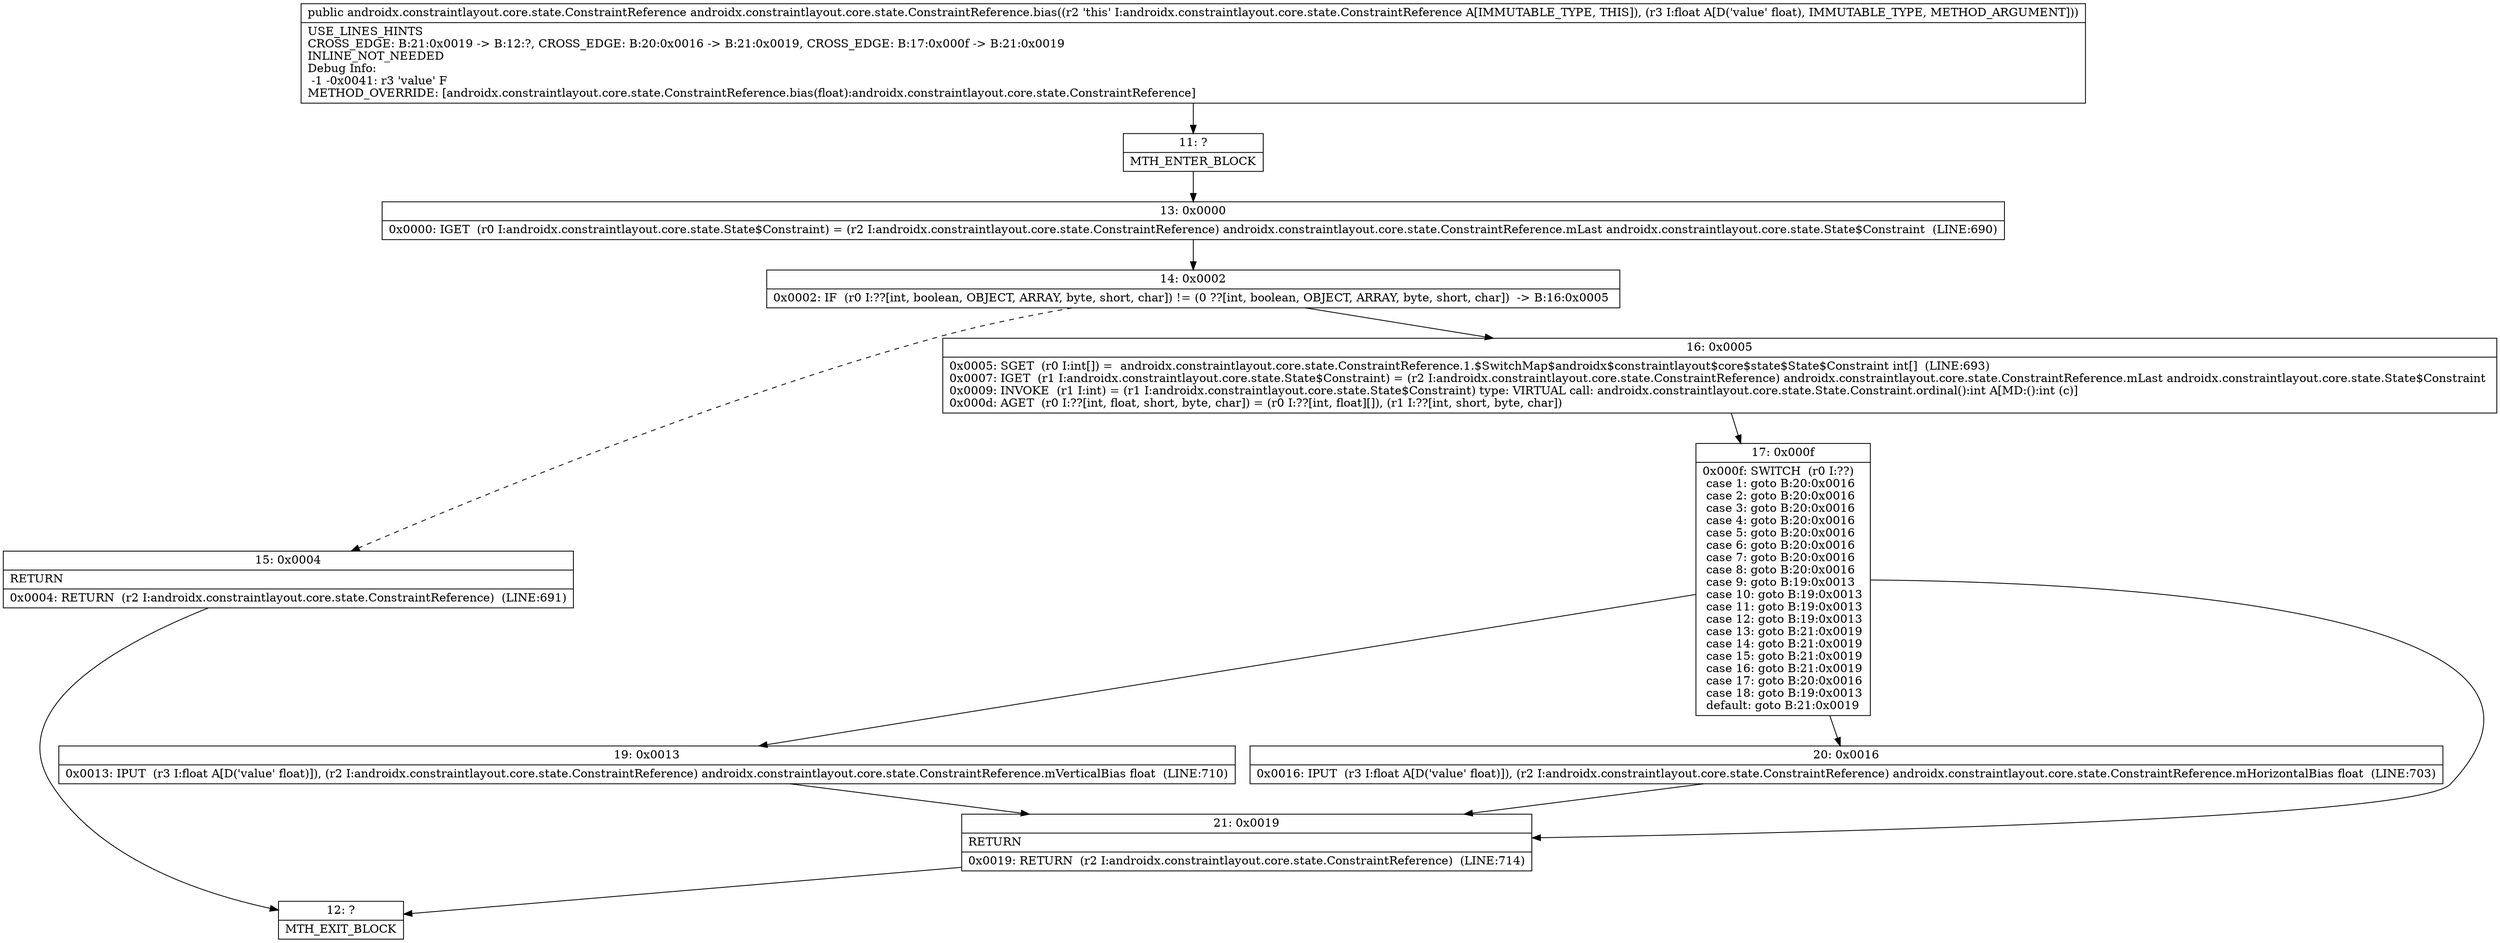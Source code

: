 digraph "CFG forandroidx.constraintlayout.core.state.ConstraintReference.bias(F)Landroidx\/constraintlayout\/core\/state\/ConstraintReference;" {
Node_11 [shape=record,label="{11\:\ ?|MTH_ENTER_BLOCK\l}"];
Node_13 [shape=record,label="{13\:\ 0x0000|0x0000: IGET  (r0 I:androidx.constraintlayout.core.state.State$Constraint) = (r2 I:androidx.constraintlayout.core.state.ConstraintReference) androidx.constraintlayout.core.state.ConstraintReference.mLast androidx.constraintlayout.core.state.State$Constraint  (LINE:690)\l}"];
Node_14 [shape=record,label="{14\:\ 0x0002|0x0002: IF  (r0 I:??[int, boolean, OBJECT, ARRAY, byte, short, char]) != (0 ??[int, boolean, OBJECT, ARRAY, byte, short, char])  \-\> B:16:0x0005 \l}"];
Node_15 [shape=record,label="{15\:\ 0x0004|RETURN\l|0x0004: RETURN  (r2 I:androidx.constraintlayout.core.state.ConstraintReference)  (LINE:691)\l}"];
Node_12 [shape=record,label="{12\:\ ?|MTH_EXIT_BLOCK\l}"];
Node_16 [shape=record,label="{16\:\ 0x0005|0x0005: SGET  (r0 I:int[]) =  androidx.constraintlayout.core.state.ConstraintReference.1.$SwitchMap$androidx$constraintlayout$core$state$State$Constraint int[]  (LINE:693)\l0x0007: IGET  (r1 I:androidx.constraintlayout.core.state.State$Constraint) = (r2 I:androidx.constraintlayout.core.state.ConstraintReference) androidx.constraintlayout.core.state.ConstraintReference.mLast androidx.constraintlayout.core.state.State$Constraint \l0x0009: INVOKE  (r1 I:int) = (r1 I:androidx.constraintlayout.core.state.State$Constraint) type: VIRTUAL call: androidx.constraintlayout.core.state.State.Constraint.ordinal():int A[MD:():int (c)]\l0x000d: AGET  (r0 I:??[int, float, short, byte, char]) = (r0 I:??[int, float][]), (r1 I:??[int, short, byte, char]) \l}"];
Node_17 [shape=record,label="{17\:\ 0x000f|0x000f: SWITCH  (r0 I:??)\l case 1: goto B:20:0x0016\l case 2: goto B:20:0x0016\l case 3: goto B:20:0x0016\l case 4: goto B:20:0x0016\l case 5: goto B:20:0x0016\l case 6: goto B:20:0x0016\l case 7: goto B:20:0x0016\l case 8: goto B:20:0x0016\l case 9: goto B:19:0x0013\l case 10: goto B:19:0x0013\l case 11: goto B:19:0x0013\l case 12: goto B:19:0x0013\l case 13: goto B:21:0x0019\l case 14: goto B:21:0x0019\l case 15: goto B:21:0x0019\l case 16: goto B:21:0x0019\l case 17: goto B:20:0x0016\l case 18: goto B:19:0x0013\l default: goto B:21:0x0019 \l}"];
Node_19 [shape=record,label="{19\:\ 0x0013|0x0013: IPUT  (r3 I:float A[D('value' float)]), (r2 I:androidx.constraintlayout.core.state.ConstraintReference) androidx.constraintlayout.core.state.ConstraintReference.mVerticalBias float  (LINE:710)\l}"];
Node_20 [shape=record,label="{20\:\ 0x0016|0x0016: IPUT  (r3 I:float A[D('value' float)]), (r2 I:androidx.constraintlayout.core.state.ConstraintReference) androidx.constraintlayout.core.state.ConstraintReference.mHorizontalBias float  (LINE:703)\l}"];
Node_21 [shape=record,label="{21\:\ 0x0019|RETURN\l|0x0019: RETURN  (r2 I:androidx.constraintlayout.core.state.ConstraintReference)  (LINE:714)\l}"];
MethodNode[shape=record,label="{public androidx.constraintlayout.core.state.ConstraintReference androidx.constraintlayout.core.state.ConstraintReference.bias((r2 'this' I:androidx.constraintlayout.core.state.ConstraintReference A[IMMUTABLE_TYPE, THIS]), (r3 I:float A[D('value' float), IMMUTABLE_TYPE, METHOD_ARGUMENT]))  | USE_LINES_HINTS\lCROSS_EDGE: B:21:0x0019 \-\> B:12:?, CROSS_EDGE: B:20:0x0016 \-\> B:21:0x0019, CROSS_EDGE: B:17:0x000f \-\> B:21:0x0019\lINLINE_NOT_NEEDED\lDebug Info:\l  \-1 \-0x0041: r3 'value' F\lMETHOD_OVERRIDE: [androidx.constraintlayout.core.state.ConstraintReference.bias(float):androidx.constraintlayout.core.state.ConstraintReference]\l}"];
MethodNode -> Node_11;Node_11 -> Node_13;
Node_13 -> Node_14;
Node_14 -> Node_15[style=dashed];
Node_14 -> Node_16;
Node_15 -> Node_12;
Node_16 -> Node_17;
Node_17 -> Node_19;
Node_17 -> Node_20;
Node_17 -> Node_21;
Node_19 -> Node_21;
Node_20 -> Node_21;
Node_21 -> Node_12;
}

